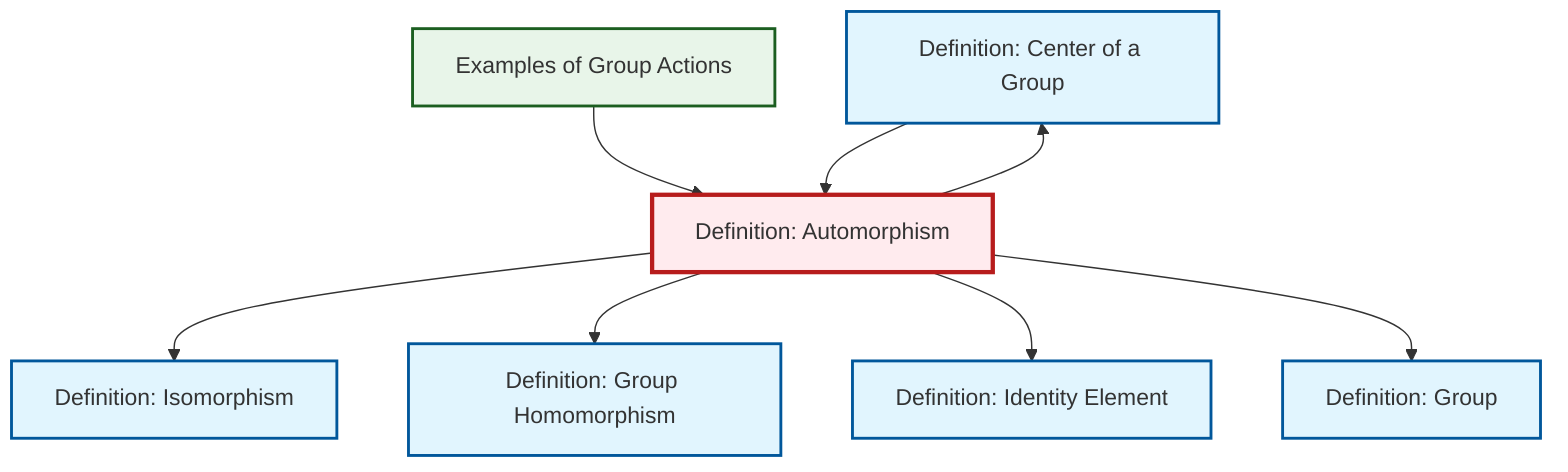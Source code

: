 graph TD
    classDef definition fill:#e1f5fe,stroke:#01579b,stroke-width:2px
    classDef theorem fill:#f3e5f5,stroke:#4a148c,stroke-width:2px
    classDef axiom fill:#fff3e0,stroke:#e65100,stroke-width:2px
    classDef example fill:#e8f5e9,stroke:#1b5e20,stroke-width:2px
    classDef current fill:#ffebee,stroke:#b71c1c,stroke-width:3px
    def-isomorphism["Definition: Isomorphism"]:::definition
    def-homomorphism["Definition: Group Homomorphism"]:::definition
    def-group["Definition: Group"]:::definition
    def-center-of-group["Definition: Center of a Group"]:::definition
    def-automorphism["Definition: Automorphism"]:::definition
    ex-group-action-examples["Examples of Group Actions"]:::example
    def-identity-element["Definition: Identity Element"]:::definition
    def-automorphism --> def-isomorphism
    ex-group-action-examples --> def-automorphism
    def-center-of-group --> def-automorphism
    def-automorphism --> def-homomorphism
    def-automorphism --> def-identity-element
    def-automorphism --> def-group
    def-automorphism --> def-center-of-group
    class def-automorphism current